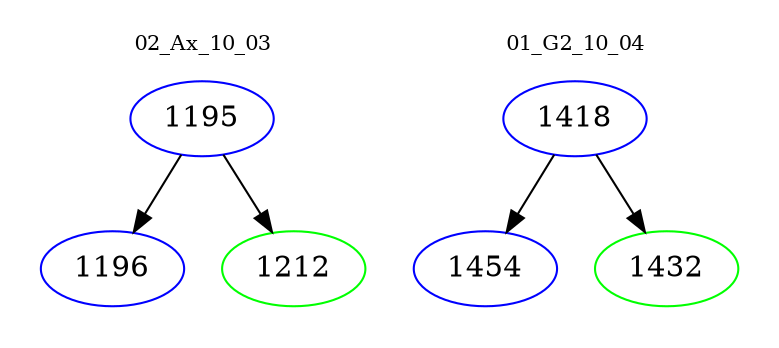 digraph{
subgraph cluster_0 {
color = white
label = "02_Ax_10_03";
fontsize=10;
T0_1195 [label="1195", color="blue"]
T0_1195 -> T0_1196 [color="black"]
T0_1196 [label="1196", color="blue"]
T0_1195 -> T0_1212 [color="black"]
T0_1212 [label="1212", color="green"]
}
subgraph cluster_1 {
color = white
label = "01_G2_10_04";
fontsize=10;
T1_1418 [label="1418", color="blue"]
T1_1418 -> T1_1454 [color="black"]
T1_1454 [label="1454", color="blue"]
T1_1418 -> T1_1432 [color="black"]
T1_1432 [label="1432", color="green"]
}
}
